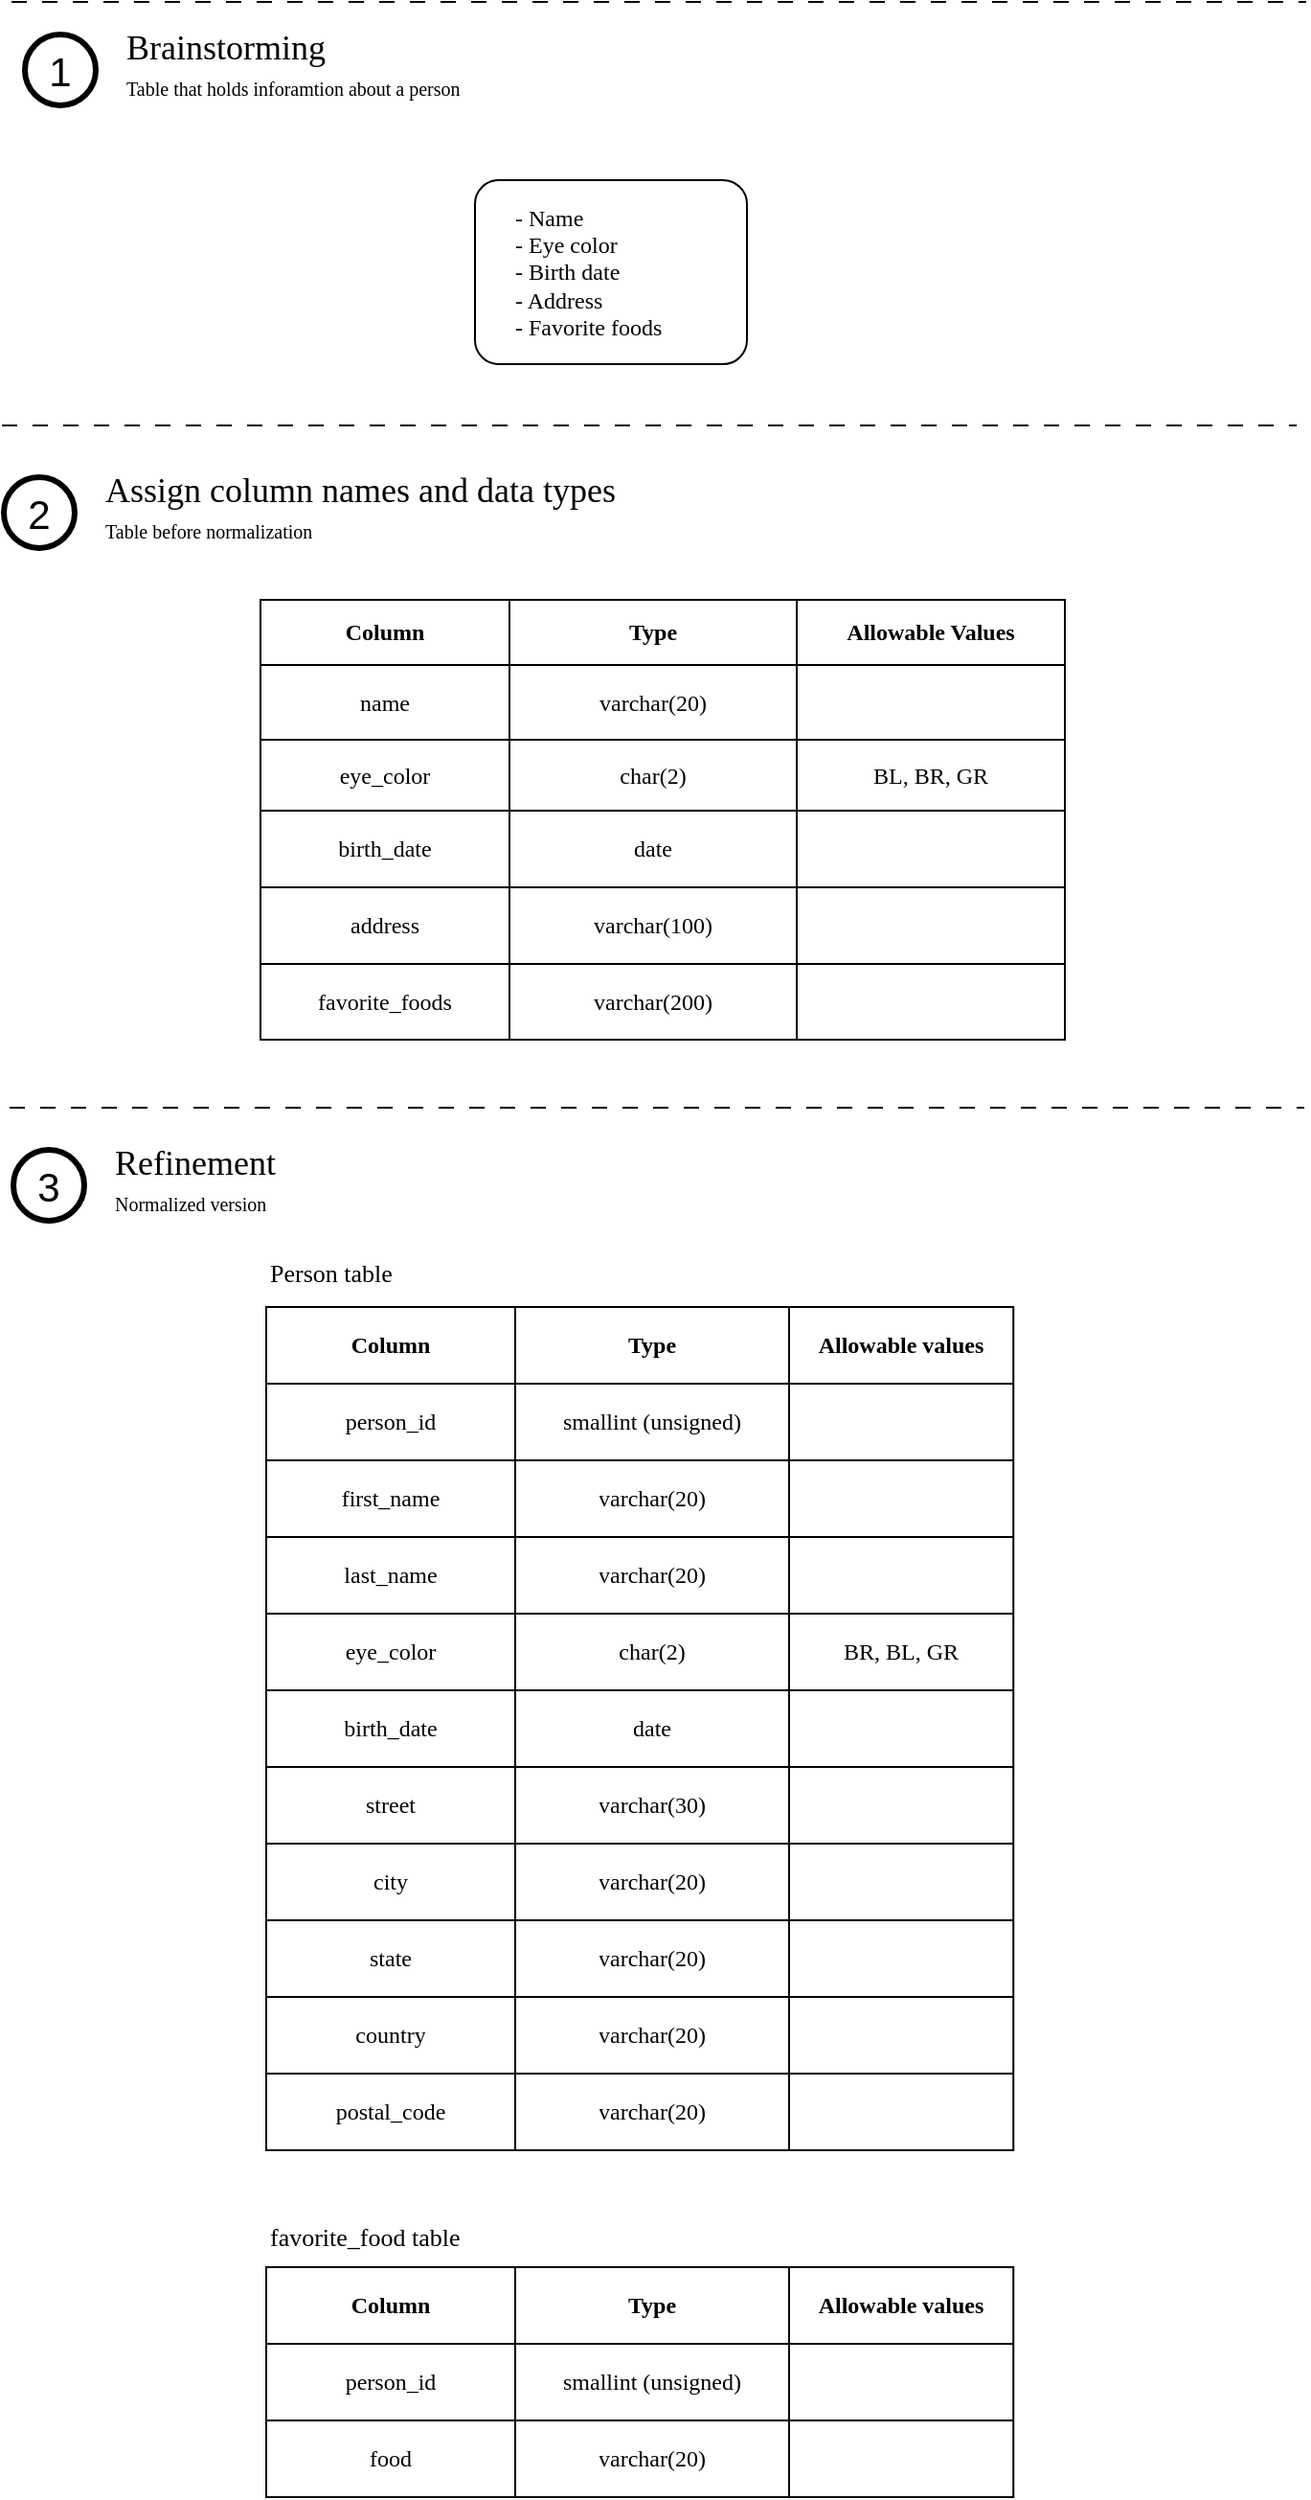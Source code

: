 <mxfile version="26.2.13">
  <diagram name="Page-1" id="FFSRZVjn4DWQheFKeJqQ">
    <mxGraphModel dx="1990" dy="1085" grid="0" gridSize="10" guides="1" tooltips="1" connect="1" arrows="1" fold="1" page="1" pageScale="1" pageWidth="1100" pageHeight="850" math="0" shadow="0">
      <root>
        <mxCell id="0" />
        <mxCell id="1" parent="0" />
        <mxCell id="1xnmZIoXerOQryiqVU7l-14" value="" style="shape=table;startSize=0;container=1;collapsible=0;childLayout=tableLayout;swimlaneLine=1;fontStyle=0" parent="1" vertex="1">
          <mxGeometry x="338" y="355" width="420" height="229.453" as="geometry" />
        </mxCell>
        <mxCell id="1xnmZIoXerOQryiqVU7l-15" value="" style="shape=tableRow;horizontal=0;startSize=0;swimlaneHead=0;swimlaneBody=0;strokeColor=inherit;top=0;left=0;bottom=0;right=0;collapsible=0;dropTarget=0;fillColor=none;points=[[0,0.5],[1,0.5]];portConstraint=eastwest;fontFamily=Shantell Sans;fontSource=https%3A%2F%2Ffonts.googleapis.com%2Fcss%3Ffamily%3DShantell%2BSans;" parent="1xnmZIoXerOQryiqVU7l-14" vertex="1">
          <mxGeometry width="420" height="34" as="geometry" />
        </mxCell>
        <mxCell id="1xnmZIoXerOQryiqVU7l-16" value="Column" style="shape=partialRectangle;html=1;whiteSpace=wrap;connectable=0;strokeColor=inherit;overflow=hidden;fillColor=none;top=0;left=0;bottom=0;right=0;pointerEvents=1;fontFamily=Shantell Sans;fontSource=https%3A%2F%2Ffonts.googleapis.com%2Fcss%3Ffamily%3DShantell%2BSans;fontStyle=1" parent="1xnmZIoXerOQryiqVU7l-15" vertex="1">
          <mxGeometry width="130" height="34" as="geometry">
            <mxRectangle width="130" height="34" as="alternateBounds" />
          </mxGeometry>
        </mxCell>
        <mxCell id="1xnmZIoXerOQryiqVU7l-17" value="Type" style="shape=partialRectangle;html=1;whiteSpace=wrap;connectable=0;strokeColor=inherit;overflow=hidden;fillColor=none;top=0;left=0;bottom=0;right=0;pointerEvents=1;fontFamily=Shantell Sans;fontSource=https%3A%2F%2Ffonts.googleapis.com%2Fcss%3Ffamily%3DShantell%2BSans;fontStyle=1" parent="1xnmZIoXerOQryiqVU7l-15" vertex="1">
          <mxGeometry x="130" width="150" height="34" as="geometry">
            <mxRectangle width="150" height="34" as="alternateBounds" />
          </mxGeometry>
        </mxCell>
        <mxCell id="1xnmZIoXerOQryiqVU7l-18" value="Allowable Values" style="shape=partialRectangle;html=1;whiteSpace=wrap;connectable=0;strokeColor=inherit;overflow=hidden;fillColor=none;top=0;left=0;bottom=0;right=0;pointerEvents=1;fontFamily=Shantell Sans;fontSource=https%3A%2F%2Ffonts.googleapis.com%2Fcss%3Ffamily%3DShantell%2BSans;fontStyle=1" parent="1xnmZIoXerOQryiqVU7l-15" vertex="1">
          <mxGeometry x="280" width="140" height="34" as="geometry">
            <mxRectangle width="140" height="34" as="alternateBounds" />
          </mxGeometry>
        </mxCell>
        <mxCell id="1xnmZIoXerOQryiqVU7l-19" value="" style="shape=tableRow;horizontal=0;startSize=0;swimlaneHead=0;swimlaneBody=0;strokeColor=inherit;top=0;left=0;bottom=0;right=0;collapsible=0;dropTarget=0;fillColor=none;points=[[0,0.5],[1,0.5]];portConstraint=eastwest;fontFamily=Shantell Sans;fontSource=https%3A%2F%2Ffonts.googleapis.com%2Fcss%3Ffamily%3DShantell%2BSans;" parent="1xnmZIoXerOQryiqVU7l-14" vertex="1">
          <mxGeometry y="34" width="420" height="39" as="geometry" />
        </mxCell>
        <mxCell id="1xnmZIoXerOQryiqVU7l-20" value="name" style="shape=partialRectangle;html=1;whiteSpace=wrap;connectable=0;strokeColor=inherit;overflow=hidden;fillColor=none;top=0;left=0;bottom=0;right=0;pointerEvents=1;fontFamily=Shantell Sans;fontSource=https%3A%2F%2Ffonts.googleapis.com%2Fcss%3Ffamily%3DShantell%2BSans;" parent="1xnmZIoXerOQryiqVU7l-19" vertex="1">
          <mxGeometry width="130" height="39" as="geometry">
            <mxRectangle width="130" height="39" as="alternateBounds" />
          </mxGeometry>
        </mxCell>
        <mxCell id="1xnmZIoXerOQryiqVU7l-21" value="varchar(20)" style="shape=partialRectangle;html=1;whiteSpace=wrap;connectable=0;strokeColor=inherit;overflow=hidden;fillColor=none;top=0;left=0;bottom=0;right=0;pointerEvents=1;fontFamily=Shantell Sans;fontSource=https%3A%2F%2Ffonts.googleapis.com%2Fcss%3Ffamily%3DShantell%2BSans;" parent="1xnmZIoXerOQryiqVU7l-19" vertex="1">
          <mxGeometry x="130" width="150" height="39" as="geometry">
            <mxRectangle width="150" height="39" as="alternateBounds" />
          </mxGeometry>
        </mxCell>
        <mxCell id="1xnmZIoXerOQryiqVU7l-22" value="" style="shape=partialRectangle;html=1;whiteSpace=wrap;connectable=0;strokeColor=inherit;overflow=hidden;fillColor=none;top=0;left=0;bottom=0;right=0;pointerEvents=1;fontFamily=Shantell Sans;fontSource=https%3A%2F%2Ffonts.googleapis.com%2Fcss%3Ffamily%3DShantell%2BSans;" parent="1xnmZIoXerOQryiqVU7l-19" vertex="1">
          <mxGeometry x="280" width="140" height="39" as="geometry">
            <mxRectangle width="140" height="39" as="alternateBounds" />
          </mxGeometry>
        </mxCell>
        <mxCell id="1xnmZIoXerOQryiqVU7l-23" value="" style="shape=tableRow;horizontal=0;startSize=0;swimlaneHead=0;swimlaneBody=0;strokeColor=inherit;top=0;left=0;bottom=0;right=0;collapsible=0;dropTarget=0;fillColor=none;points=[[0,0.5],[1,0.5]];portConstraint=eastwest;fontFamily=Shantell Sans;fontSource=https%3A%2F%2Ffonts.googleapis.com%2Fcss%3Ffamily%3DShantell%2BSans;" parent="1xnmZIoXerOQryiqVU7l-14" vertex="1">
          <mxGeometry y="73" width="420" height="37" as="geometry" />
        </mxCell>
        <mxCell id="1xnmZIoXerOQryiqVU7l-24" value="eye_color" style="shape=partialRectangle;html=1;whiteSpace=wrap;connectable=0;strokeColor=inherit;overflow=hidden;fillColor=none;top=0;left=0;bottom=0;right=0;pointerEvents=1;fontFamily=Shantell Sans;fontSource=https%3A%2F%2Ffonts.googleapis.com%2Fcss%3Ffamily%3DShantell%2BSans;" parent="1xnmZIoXerOQryiqVU7l-23" vertex="1">
          <mxGeometry width="130" height="37" as="geometry">
            <mxRectangle width="130" height="37" as="alternateBounds" />
          </mxGeometry>
        </mxCell>
        <mxCell id="1xnmZIoXerOQryiqVU7l-25" value="char(2)" style="shape=partialRectangle;html=1;whiteSpace=wrap;connectable=0;strokeColor=inherit;overflow=hidden;fillColor=none;top=0;left=0;bottom=0;right=0;pointerEvents=1;fontFamily=Shantell Sans;fontSource=https%3A%2F%2Ffonts.googleapis.com%2Fcss%3Ffamily%3DShantell%2BSans;" parent="1xnmZIoXerOQryiqVU7l-23" vertex="1">
          <mxGeometry x="130" width="150" height="37" as="geometry">
            <mxRectangle width="150" height="37" as="alternateBounds" />
          </mxGeometry>
        </mxCell>
        <mxCell id="1xnmZIoXerOQryiqVU7l-26" value="BL, BR, GR" style="shape=partialRectangle;html=1;whiteSpace=wrap;connectable=0;strokeColor=inherit;overflow=hidden;fillColor=none;top=0;left=0;bottom=0;right=0;pointerEvents=1;fontFamily=Shantell Sans;fontSource=https%3A%2F%2Ffonts.googleapis.com%2Fcss%3Ffamily%3DShantell%2BSans;" parent="1xnmZIoXerOQryiqVU7l-23" vertex="1">
          <mxGeometry x="280" width="140" height="37" as="geometry">
            <mxRectangle width="140" height="37" as="alternateBounds" />
          </mxGeometry>
        </mxCell>
        <mxCell id="1xnmZIoXerOQryiqVU7l-27" value="" style="shape=tableRow;horizontal=0;startSize=0;swimlaneHead=0;swimlaneBody=0;strokeColor=inherit;top=0;left=0;bottom=0;right=0;collapsible=0;dropTarget=0;fillColor=none;points=[[0,0.5],[1,0.5]];portConstraint=eastwest;fontFamily=Shantell Sans;fontSource=https%3A%2F%2Ffonts.googleapis.com%2Fcss%3Ffamily%3DShantell%2BSans;" parent="1xnmZIoXerOQryiqVU7l-14" vertex="1">
          <mxGeometry y="110" width="420" height="40" as="geometry" />
        </mxCell>
        <mxCell id="1xnmZIoXerOQryiqVU7l-28" value="birth_date" style="shape=partialRectangle;html=1;whiteSpace=wrap;connectable=0;strokeColor=inherit;overflow=hidden;fillColor=none;top=0;left=0;bottom=0;right=0;pointerEvents=1;fontFamily=Shantell Sans;fontSource=https%3A%2F%2Ffonts.googleapis.com%2Fcss%3Ffamily%3DShantell%2BSans;" parent="1xnmZIoXerOQryiqVU7l-27" vertex="1">
          <mxGeometry width="130" height="40" as="geometry">
            <mxRectangle width="130" height="40" as="alternateBounds" />
          </mxGeometry>
        </mxCell>
        <mxCell id="1xnmZIoXerOQryiqVU7l-29" value="date" style="shape=partialRectangle;html=1;whiteSpace=wrap;connectable=0;strokeColor=inherit;overflow=hidden;fillColor=none;top=0;left=0;bottom=0;right=0;pointerEvents=1;fontFamily=Shantell Sans;fontSource=https%3A%2F%2Ffonts.googleapis.com%2Fcss%3Ffamily%3DShantell%2BSans;shadow=0;" parent="1xnmZIoXerOQryiqVU7l-27" vertex="1">
          <mxGeometry x="130" width="150" height="40" as="geometry">
            <mxRectangle width="150" height="40" as="alternateBounds" />
          </mxGeometry>
        </mxCell>
        <mxCell id="1xnmZIoXerOQryiqVU7l-30" value="" style="shape=partialRectangle;html=1;whiteSpace=wrap;connectable=0;strokeColor=inherit;overflow=hidden;fillColor=none;top=0;left=0;bottom=0;right=0;pointerEvents=1;fontFamily=Shantell Sans;fontSource=https%3A%2F%2Ffonts.googleapis.com%2Fcss%3Ffamily%3DShantell%2BSans;" parent="1xnmZIoXerOQryiqVU7l-27" vertex="1">
          <mxGeometry x="280" width="140" height="40" as="geometry">
            <mxRectangle width="140" height="40" as="alternateBounds" />
          </mxGeometry>
        </mxCell>
        <mxCell id="1xnmZIoXerOQryiqVU7l-31" value="" style="shape=tableRow;horizontal=0;startSize=0;swimlaneHead=0;swimlaneBody=0;strokeColor=inherit;top=0;left=0;bottom=0;right=0;collapsible=0;dropTarget=0;fillColor=none;points=[[0,0.5],[1,0.5]];portConstraint=eastwest;fontFamily=Shantell Sans;fontSource=https%3A%2F%2Ffonts.googleapis.com%2Fcss%3Ffamily%3DShantell%2BSans;" parent="1xnmZIoXerOQryiqVU7l-14" vertex="1">
          <mxGeometry y="150" width="420" height="40" as="geometry" />
        </mxCell>
        <mxCell id="1xnmZIoXerOQryiqVU7l-32" value="address" style="shape=partialRectangle;html=1;whiteSpace=wrap;connectable=0;strokeColor=inherit;overflow=hidden;fillColor=none;top=0;left=0;bottom=0;right=0;pointerEvents=1;fontFamily=Shantell Sans;fontSource=https%3A%2F%2Ffonts.googleapis.com%2Fcss%3Ffamily%3DShantell%2BSans;" parent="1xnmZIoXerOQryiqVU7l-31" vertex="1">
          <mxGeometry width="130" height="40" as="geometry">
            <mxRectangle width="130" height="40" as="alternateBounds" />
          </mxGeometry>
        </mxCell>
        <mxCell id="1xnmZIoXerOQryiqVU7l-33" value="varchar(100)" style="shape=partialRectangle;html=1;whiteSpace=wrap;connectable=0;strokeColor=inherit;overflow=hidden;fillColor=none;top=0;left=0;bottom=0;right=0;pointerEvents=1;fontFamily=Shantell Sans;fontSource=https%3A%2F%2Ffonts.googleapis.com%2Fcss%3Ffamily%3DShantell%2BSans;" parent="1xnmZIoXerOQryiqVU7l-31" vertex="1">
          <mxGeometry x="130" width="150" height="40" as="geometry">
            <mxRectangle width="150" height="40" as="alternateBounds" />
          </mxGeometry>
        </mxCell>
        <mxCell id="1xnmZIoXerOQryiqVU7l-34" value="" style="shape=partialRectangle;html=1;whiteSpace=wrap;connectable=0;strokeColor=inherit;overflow=hidden;fillColor=none;top=0;left=0;bottom=0;right=0;pointerEvents=1;fontFamily=Shantell Sans;fontSource=https%3A%2F%2Ffonts.googleapis.com%2Fcss%3Ffamily%3DShantell%2BSans;" parent="1xnmZIoXerOQryiqVU7l-31" vertex="1">
          <mxGeometry x="280" width="140" height="40" as="geometry">
            <mxRectangle width="140" height="40" as="alternateBounds" />
          </mxGeometry>
        </mxCell>
        <mxCell id="1xnmZIoXerOQryiqVU7l-35" value="" style="shape=tableRow;horizontal=0;startSize=0;swimlaneHead=0;swimlaneBody=0;strokeColor=inherit;top=0;left=0;bottom=0;right=0;collapsible=0;dropTarget=0;fillColor=none;points=[[0,0.5],[1,0.5]];portConstraint=eastwest;fontFamily=Shantell Sans;fontSource=https%3A%2F%2Ffonts.googleapis.com%2Fcss%3Ffamily%3DShantell%2BSans;" parent="1xnmZIoXerOQryiqVU7l-14" vertex="1">
          <mxGeometry y="190" width="420" height="39" as="geometry" />
        </mxCell>
        <mxCell id="1xnmZIoXerOQryiqVU7l-36" value="favorite_foods" style="shape=partialRectangle;html=1;whiteSpace=wrap;connectable=0;strokeColor=inherit;overflow=hidden;fillColor=none;top=0;left=0;bottom=0;right=0;pointerEvents=1;fontFamily=Shantell Sans;fontSource=https%3A%2F%2Ffonts.googleapis.com%2Fcss%3Ffamily%3DShantell%2BSans;" parent="1xnmZIoXerOQryiqVU7l-35" vertex="1">
          <mxGeometry width="130" height="39" as="geometry">
            <mxRectangle width="130" height="39" as="alternateBounds" />
          </mxGeometry>
        </mxCell>
        <mxCell id="1xnmZIoXerOQryiqVU7l-37" value="varchar(200)" style="shape=partialRectangle;html=1;whiteSpace=wrap;connectable=0;strokeColor=inherit;overflow=hidden;fillColor=none;top=0;left=0;bottom=0;right=0;pointerEvents=1;fontFamily=Shantell Sans;fontSource=https%3A%2F%2Ffonts.googleapis.com%2Fcss%3Ffamily%3DShantell%2BSans;" parent="1xnmZIoXerOQryiqVU7l-35" vertex="1">
          <mxGeometry x="130" width="150" height="39" as="geometry">
            <mxRectangle width="150" height="39" as="alternateBounds" />
          </mxGeometry>
        </mxCell>
        <mxCell id="1xnmZIoXerOQryiqVU7l-38" value="" style="shape=partialRectangle;html=1;whiteSpace=wrap;connectable=0;strokeColor=inherit;overflow=hidden;fillColor=none;top=0;left=0;bottom=0;right=0;pointerEvents=1;fontFamily=Shantell Sans;fontSource=https%3A%2F%2Ffonts.googleapis.com%2Fcss%3Ffamily%3DShantell%2BSans;" parent="1xnmZIoXerOQryiqVU7l-35" vertex="1">
          <mxGeometry x="280" width="140" height="39" as="geometry">
            <mxRectangle width="140" height="39" as="alternateBounds" />
          </mxGeometry>
        </mxCell>
        <mxCell id="1xnmZIoXerOQryiqVU7l-82" value="" style="endArrow=none;dashed=1;html=1;rounded=0;dashPattern=8 8;" parent="1" edge="1">
          <mxGeometry width="50" height="50" relative="1" as="geometry">
            <mxPoint x="208" y="43" as="sourcePoint" />
            <mxPoint x="884" y="43" as="targetPoint" />
          </mxGeometry>
        </mxCell>
        <mxCell id="1xnmZIoXerOQryiqVU7l-84" value="&lt;font style=&quot;font-size: 21px;&quot;&gt;1&lt;/font&gt;" style="ellipse;whiteSpace=wrap;html=1;aspect=fixed;strokeWidth=3;" parent="1" vertex="1">
          <mxGeometry x="215" y="60" width="37" height="37" as="geometry" />
        </mxCell>
        <mxCell id="1xnmZIoXerOQryiqVU7l-85" value="Brainstorming" style="text;strokeColor=none;align=left;fillColor=none;html=1;verticalAlign=middle;whiteSpace=wrap;rounded=0;fontFamily=Shantell Sans;fontSource=https%3A%2F%2Ffonts.googleapis.com%2Fcss%3Ffamily%3DShantell%2BSans;fontSize=18;" parent="1" vertex="1">
          <mxGeometry x="266" y="52" width="141" height="29" as="geometry" />
        </mxCell>
        <mxCell id="1xnmZIoXerOQryiqVU7l-86" value="Table that holds inforamtion about a person" style="text;strokeColor=none;align=left;fillColor=none;html=1;verticalAlign=middle;whiteSpace=wrap;rounded=0;fontFamily=Shantell Sans;fontSource=https%3A%2F%2Ffonts.googleapis.com%2Fcss%3Ffamily%3DShantell%2BSans;fontSize=10;fontColor=light-dark(#000000,#C3ABD0);" parent="1" vertex="1">
          <mxGeometry x="266" y="73" width="248" height="29" as="geometry" />
        </mxCell>
        <mxCell id="1xnmZIoXerOQryiqVU7l-89" value="" style="group" parent="1" vertex="1" connectable="0">
          <mxGeometry x="450" y="136" width="142" height="96" as="geometry" />
        </mxCell>
        <mxCell id="1xnmZIoXerOQryiqVU7l-87" value="&lt;div&gt;&lt;br&gt;&lt;/div&gt;" style="rounded=1;whiteSpace=wrap;html=1;align=left;arcSize=13;strokeColor=light-dark(#000000,#66B2FF);" parent="1xnmZIoXerOQryiqVU7l-89" vertex="1">
          <mxGeometry width="142" height="96" as="geometry" />
        </mxCell>
        <mxCell id="1xnmZIoXerOQryiqVU7l-88" value="&lt;font data-font-src=&quot;https://fonts.googleapis.com/css?family=Shantell+Sans&quot; face=&quot;Shantell Sans&quot;&gt;- Name&lt;/font&gt;&lt;div&gt;&lt;font data-font-src=&quot;https://fonts.googleapis.com/css?family=Shantell+Sans&quot; face=&quot;Shantell Sans&quot;&gt;- Eye color&lt;/font&gt;&lt;/div&gt;&lt;div&gt;&lt;font data-font-src=&quot;https://fonts.googleapis.com/css?family=Shantell+Sans&quot; face=&quot;Shantell Sans&quot;&gt;- Birth date&lt;/font&gt;&lt;/div&gt;&lt;div&gt;&lt;font data-font-src=&quot;https://fonts.googleapis.com/css?family=Shantell+Sans&quot; face=&quot;Shantell Sans&quot;&gt;- Address&lt;/font&gt;&lt;/div&gt;&lt;div&gt;&lt;font data-font-src=&quot;https://fonts.googleapis.com/css?family=Shantell+Sans&quot; face=&quot;Shantell Sans&quot;&gt;- Favorite foods&lt;/font&gt;&lt;/div&gt;" style="text;strokeColor=none;align=left;fillColor=none;html=1;verticalAlign=middle;whiteSpace=wrap;rounded=0;fontFamily=Helvetica;fontSize=12;fontColor=default;" parent="1xnmZIoXerOQryiqVU7l-89" vertex="1">
          <mxGeometry x="19" y="33" width="106" height="30.38" as="geometry" />
        </mxCell>
        <mxCell id="1xnmZIoXerOQryiqVU7l-98" value="" style="endArrow=none;dashed=1;html=1;rounded=0;dashPattern=8 8;" parent="1" edge="1">
          <mxGeometry width="50" height="50" relative="1" as="geometry">
            <mxPoint x="203" y="264" as="sourcePoint" />
            <mxPoint x="879" y="264" as="targetPoint" />
          </mxGeometry>
        </mxCell>
        <mxCell id="1xnmZIoXerOQryiqVU7l-99" value="&lt;span style=&quot;font-size: 21px;&quot;&gt;2&lt;/span&gt;" style="ellipse;whiteSpace=wrap;html=1;aspect=fixed;strokeWidth=3;" parent="1" vertex="1">
          <mxGeometry x="204" y="291" width="37" height="37" as="geometry" />
        </mxCell>
        <mxCell id="1xnmZIoXerOQryiqVU7l-100" value="Assign column names and data types" style="text;strokeColor=none;align=left;fillColor=none;html=1;verticalAlign=middle;whiteSpace=wrap;rounded=0;fontFamily=Shantell Sans;fontSource=https%3A%2F%2Ffonts.googleapis.com%2Fcss%3Ffamily%3DShantell%2BSans;fontSize=18;" parent="1" vertex="1">
          <mxGeometry x="255" y="283" width="360" height="29" as="geometry" />
        </mxCell>
        <mxCell id="1xnmZIoXerOQryiqVU7l-101" value="Table before normalization" style="text;strokeColor=none;align=left;fillColor=none;html=1;verticalAlign=middle;whiteSpace=wrap;rounded=0;fontFamily=Shantell Sans;fontSource=https%3A%2F%2Ffonts.googleapis.com%2Fcss%3Ffamily%3DShantell%2BSans;fontSize=10;fontColor=light-dark(#000000,#C3ABD0);" parent="1" vertex="1">
          <mxGeometry x="255" y="304" width="248" height="29" as="geometry" />
        </mxCell>
        <mxCell id="1xnmZIoXerOQryiqVU7l-102" value="" style="endArrow=none;dashed=1;html=1;rounded=0;dashPattern=8 8;" parent="1" edge="1">
          <mxGeometry width="50" height="50" relative="1" as="geometry">
            <mxPoint x="207" y="620" as="sourcePoint" />
            <mxPoint x="883" y="620" as="targetPoint" />
          </mxGeometry>
        </mxCell>
        <mxCell id="1xnmZIoXerOQryiqVU7l-103" value="&lt;span style=&quot;font-size: 21px;&quot;&gt;3&lt;/span&gt;" style="ellipse;whiteSpace=wrap;html=1;aspect=fixed;strokeWidth=3;" parent="1" vertex="1">
          <mxGeometry x="209" y="642" width="37" height="37" as="geometry" />
        </mxCell>
        <mxCell id="1xnmZIoXerOQryiqVU7l-104" value="Refinement" style="text;strokeColor=none;align=left;fillColor=none;html=1;verticalAlign=middle;whiteSpace=wrap;rounded=0;fontFamily=Shantell Sans;fontSource=https%3A%2F%2Ffonts.googleapis.com%2Fcss%3Ffamily%3DShantell%2BSans;fontSize=18;" parent="1" vertex="1">
          <mxGeometry x="260" y="634" width="360" height="29" as="geometry" />
        </mxCell>
        <mxCell id="1xnmZIoXerOQryiqVU7l-105" value="Normalized version" style="text;strokeColor=none;align=left;fillColor=none;html=1;verticalAlign=middle;whiteSpace=wrap;rounded=0;fontFamily=Shantell Sans;fontSource=https%3A%2F%2Ffonts.googleapis.com%2Fcss%3Ffamily%3DShantell%2BSans;fontSize=10;fontColor=light-dark(#000000,#C3ABD0);" parent="1" vertex="1">
          <mxGeometry x="260" y="655" width="248" height="29" as="geometry" />
        </mxCell>
        <mxCell id="oe6jlG71WMvEz1xaapmA-1" value="" style="shape=table;startSize=0;container=1;collapsible=0;childLayout=tableLayout;strokeColor=default;align=center;verticalAlign=middle;fontFamily=Shantell Sans;fontSize=12;fontColor=default;fillColor=default;fontSource=https%3A%2F%2Ffonts.googleapis.com%2Fcss%3Ffamily%3DShantell%2BSans;fontStyle=0" vertex="1" parent="1">
          <mxGeometry x="341" y="724" width="390.117" height="440" as="geometry" />
        </mxCell>
        <mxCell id="oe6jlG71WMvEz1xaapmA-2" value="" style="shape=tableRow;horizontal=0;startSize=0;swimlaneHead=0;swimlaneBody=0;strokeColor=inherit;top=0;left=0;bottom=0;right=0;collapsible=0;dropTarget=0;fillColor=none;points=[[0,0.5],[1,0.5]];portConstraint=eastwest;align=center;verticalAlign=middle;fontFamily=Shantell Sans;fontSize=12;fontColor=default;fontSource=https%3A%2F%2Ffonts.googleapis.com%2Fcss%3Ffamily%3DShantell%2BSans;fontStyle=0" vertex="1" parent="oe6jlG71WMvEz1xaapmA-1">
          <mxGeometry width="390.117" height="40" as="geometry" />
        </mxCell>
        <mxCell id="oe6jlG71WMvEz1xaapmA-3" value="Column" style="shape=partialRectangle;html=1;whiteSpace=wrap;connectable=0;strokeColor=inherit;overflow=hidden;fillColor=none;top=0;left=0;bottom=0;right=0;pointerEvents=1;align=center;verticalAlign=middle;fontFamily=Shantell Sans;fontSize=12;fontColor=default;fontSource=https%3A%2F%2Ffonts.googleapis.com%2Fcss%3Ffamily%3DShantell%2BSans;fontStyle=1" vertex="1" parent="oe6jlG71WMvEz1xaapmA-2">
          <mxGeometry width="130" height="40" as="geometry">
            <mxRectangle width="130" height="40" as="alternateBounds" />
          </mxGeometry>
        </mxCell>
        <mxCell id="oe6jlG71WMvEz1xaapmA-4" value="Type" style="shape=partialRectangle;html=1;whiteSpace=wrap;connectable=0;strokeColor=inherit;overflow=hidden;fillColor=none;top=0;left=0;bottom=0;right=0;pointerEvents=1;align=center;verticalAlign=middle;fontFamily=Shantell Sans;fontSize=12;fontColor=default;fontSource=https%3A%2F%2Ffonts.googleapis.com%2Fcss%3Ffamily%3DShantell%2BSans;fontStyle=1" vertex="1" parent="oe6jlG71WMvEz1xaapmA-2">
          <mxGeometry x="130" width="143" height="40" as="geometry">
            <mxRectangle width="143" height="40" as="alternateBounds" />
          </mxGeometry>
        </mxCell>
        <mxCell id="oe6jlG71WMvEz1xaapmA-5" value="Allowable values" style="shape=partialRectangle;html=1;whiteSpace=wrap;connectable=0;strokeColor=inherit;overflow=hidden;fillColor=none;top=0;left=0;bottom=0;right=0;pointerEvents=1;align=center;verticalAlign=middle;fontFamily=Shantell Sans;fontSize=12;fontColor=default;fontSource=https%3A%2F%2Ffonts.googleapis.com%2Fcss%3Ffamily%3DShantell%2BSans;fontStyle=1" vertex="1" parent="oe6jlG71WMvEz1xaapmA-2">
          <mxGeometry x="273" width="117" height="40" as="geometry">
            <mxRectangle width="117" height="40" as="alternateBounds" />
          </mxGeometry>
        </mxCell>
        <mxCell id="oe6jlG71WMvEz1xaapmA-6" value="" style="shape=tableRow;horizontal=0;startSize=0;swimlaneHead=0;swimlaneBody=0;strokeColor=inherit;top=0;left=0;bottom=0;right=0;collapsible=0;dropTarget=0;fillColor=none;points=[[0,0.5],[1,0.5]];portConstraint=eastwest;align=center;verticalAlign=middle;fontFamily=Shantell Sans;fontSize=12;fontColor=default;fontSource=https%3A%2F%2Ffonts.googleapis.com%2Fcss%3Ffamily%3DShantell%2BSans;" vertex="1" parent="oe6jlG71WMvEz1xaapmA-1">
          <mxGeometry y="40" width="390.117" height="40" as="geometry" />
        </mxCell>
        <mxCell id="oe6jlG71WMvEz1xaapmA-7" value="person_id" style="shape=partialRectangle;html=1;whiteSpace=wrap;connectable=0;strokeColor=inherit;overflow=hidden;fillColor=none;top=0;left=0;bottom=0;right=0;pointerEvents=1;align=center;verticalAlign=middle;fontFamily=Shantell Sans;fontSize=12;fontColor=default;fontSource=https%3A%2F%2Ffonts.googleapis.com%2Fcss%3Ffamily%3DShantell%2BSans;" vertex="1" parent="oe6jlG71WMvEz1xaapmA-6">
          <mxGeometry width="130" height="40" as="geometry">
            <mxRectangle width="130" height="40" as="alternateBounds" />
          </mxGeometry>
        </mxCell>
        <mxCell id="oe6jlG71WMvEz1xaapmA-8" value="smallint (unsigned)" style="shape=partialRectangle;html=1;whiteSpace=wrap;connectable=0;strokeColor=inherit;overflow=hidden;fillColor=none;top=0;left=0;bottom=0;right=0;pointerEvents=1;align=center;verticalAlign=middle;fontFamily=Shantell Sans;fontSize=12;fontColor=default;fontSource=https%3A%2F%2Ffonts.googleapis.com%2Fcss%3Ffamily%3DShantell%2BSans;" vertex="1" parent="oe6jlG71WMvEz1xaapmA-6">
          <mxGeometry x="130" width="143" height="40" as="geometry">
            <mxRectangle width="143" height="40" as="alternateBounds" />
          </mxGeometry>
        </mxCell>
        <mxCell id="oe6jlG71WMvEz1xaapmA-9" value="" style="shape=partialRectangle;html=1;whiteSpace=wrap;connectable=0;strokeColor=inherit;overflow=hidden;fillColor=none;top=0;left=0;bottom=0;right=0;pointerEvents=1;align=center;verticalAlign=middle;fontFamily=Shantell Sans;fontSize=12;fontColor=default;fontSource=https%3A%2F%2Ffonts.googleapis.com%2Fcss%3Ffamily%3DShantell%2BSans;" vertex="1" parent="oe6jlG71WMvEz1xaapmA-6">
          <mxGeometry x="273" width="117" height="40" as="geometry">
            <mxRectangle width="117" height="40" as="alternateBounds" />
          </mxGeometry>
        </mxCell>
        <mxCell id="oe6jlG71WMvEz1xaapmA-10" value="" style="shape=tableRow;horizontal=0;startSize=0;swimlaneHead=0;swimlaneBody=0;strokeColor=inherit;top=0;left=0;bottom=0;right=0;collapsible=0;dropTarget=0;fillColor=none;points=[[0,0.5],[1,0.5]];portConstraint=eastwest;align=center;verticalAlign=middle;fontFamily=Shantell Sans;fontSize=12;fontColor=default;fontSource=https%3A%2F%2Ffonts.googleapis.com%2Fcss%3Ffamily%3DShantell%2BSans;" vertex="1" parent="oe6jlG71WMvEz1xaapmA-1">
          <mxGeometry y="80" width="390.117" height="40" as="geometry" />
        </mxCell>
        <mxCell id="oe6jlG71WMvEz1xaapmA-11" value="first_name" style="shape=partialRectangle;html=1;whiteSpace=wrap;connectable=0;strokeColor=inherit;overflow=hidden;fillColor=none;top=0;left=0;bottom=0;right=0;pointerEvents=1;align=center;verticalAlign=middle;fontFamily=Shantell Sans;fontSize=12;fontColor=default;fontSource=https%3A%2F%2Ffonts.googleapis.com%2Fcss%3Ffamily%3DShantell%2BSans;" vertex="1" parent="oe6jlG71WMvEz1xaapmA-10">
          <mxGeometry width="130" height="40" as="geometry">
            <mxRectangle width="130" height="40" as="alternateBounds" />
          </mxGeometry>
        </mxCell>
        <mxCell id="oe6jlG71WMvEz1xaapmA-12" value="varchar(20)" style="shape=partialRectangle;html=1;whiteSpace=wrap;connectable=0;strokeColor=inherit;overflow=hidden;fillColor=none;top=0;left=0;bottom=0;right=0;pointerEvents=1;align=center;verticalAlign=middle;fontFamily=Shantell Sans;fontSize=12;fontColor=default;fontSource=https%3A%2F%2Ffonts.googleapis.com%2Fcss%3Ffamily%3DShantell%2BSans;" vertex="1" parent="oe6jlG71WMvEz1xaapmA-10">
          <mxGeometry x="130" width="143" height="40" as="geometry">
            <mxRectangle width="143" height="40" as="alternateBounds" />
          </mxGeometry>
        </mxCell>
        <mxCell id="oe6jlG71WMvEz1xaapmA-13" value="" style="shape=partialRectangle;html=1;whiteSpace=wrap;connectable=0;strokeColor=inherit;overflow=hidden;fillColor=none;top=0;left=0;bottom=0;right=0;pointerEvents=1;align=center;verticalAlign=middle;fontFamily=Shantell Sans;fontSize=12;fontColor=default;fontSource=https%3A%2F%2Ffonts.googleapis.com%2Fcss%3Ffamily%3DShantell%2BSans;" vertex="1" parent="oe6jlG71WMvEz1xaapmA-10">
          <mxGeometry x="273" width="117" height="40" as="geometry">
            <mxRectangle width="117" height="40" as="alternateBounds" />
          </mxGeometry>
        </mxCell>
        <mxCell id="oe6jlG71WMvEz1xaapmA-14" style="shape=tableRow;horizontal=0;startSize=0;swimlaneHead=0;swimlaneBody=0;strokeColor=inherit;top=0;left=0;bottom=0;right=0;collapsible=0;dropTarget=0;fillColor=none;points=[[0,0.5],[1,0.5]];portConstraint=eastwest;align=center;verticalAlign=middle;fontFamily=Shantell Sans;fontSize=12;fontColor=default;fontSource=https%3A%2F%2Ffonts.googleapis.com%2Fcss%3Ffamily%3DShantell%2BSans;" vertex="1" parent="oe6jlG71WMvEz1xaapmA-1">
          <mxGeometry y="120" width="390.117" height="40" as="geometry" />
        </mxCell>
        <mxCell id="oe6jlG71WMvEz1xaapmA-15" value="last_name" style="shape=partialRectangle;html=1;whiteSpace=wrap;connectable=0;strokeColor=inherit;overflow=hidden;fillColor=none;top=0;left=0;bottom=0;right=0;pointerEvents=1;align=center;verticalAlign=middle;fontFamily=Shantell Sans;fontSize=12;fontColor=default;fontSource=https%3A%2F%2Ffonts.googleapis.com%2Fcss%3Ffamily%3DShantell%2BSans;" vertex="1" parent="oe6jlG71WMvEz1xaapmA-14">
          <mxGeometry width="130" height="40" as="geometry">
            <mxRectangle width="130" height="40" as="alternateBounds" />
          </mxGeometry>
        </mxCell>
        <mxCell id="oe6jlG71WMvEz1xaapmA-16" value="varchar(20)" style="shape=partialRectangle;html=1;whiteSpace=wrap;connectable=0;strokeColor=inherit;overflow=hidden;fillColor=none;top=0;left=0;bottom=0;right=0;pointerEvents=1;align=center;verticalAlign=middle;fontFamily=Shantell Sans;fontSize=12;fontColor=default;fontSource=https%3A%2F%2Ffonts.googleapis.com%2Fcss%3Ffamily%3DShantell%2BSans;" vertex="1" parent="oe6jlG71WMvEz1xaapmA-14">
          <mxGeometry x="130" width="143" height="40" as="geometry">
            <mxRectangle width="143" height="40" as="alternateBounds" />
          </mxGeometry>
        </mxCell>
        <mxCell id="oe6jlG71WMvEz1xaapmA-17" style="shape=partialRectangle;html=1;whiteSpace=wrap;connectable=0;strokeColor=inherit;overflow=hidden;fillColor=none;top=0;left=0;bottom=0;right=0;pointerEvents=1;align=center;verticalAlign=middle;fontFamily=Shantell Sans;fontSize=12;fontColor=default;fontSource=https%3A%2F%2Ffonts.googleapis.com%2Fcss%3Ffamily%3DShantell%2BSans;" vertex="1" parent="oe6jlG71WMvEz1xaapmA-14">
          <mxGeometry x="273" width="117" height="40" as="geometry">
            <mxRectangle width="117" height="40" as="alternateBounds" />
          </mxGeometry>
        </mxCell>
        <mxCell id="oe6jlG71WMvEz1xaapmA-18" style="shape=tableRow;horizontal=0;startSize=0;swimlaneHead=0;swimlaneBody=0;strokeColor=inherit;top=0;left=0;bottom=0;right=0;collapsible=0;dropTarget=0;fillColor=none;points=[[0,0.5],[1,0.5]];portConstraint=eastwest;align=center;verticalAlign=middle;fontFamily=Shantell Sans;fontSize=12;fontColor=default;fontSource=https%3A%2F%2Ffonts.googleapis.com%2Fcss%3Ffamily%3DShantell%2BSans;" vertex="1" parent="oe6jlG71WMvEz1xaapmA-1">
          <mxGeometry y="160" width="390.117" height="40" as="geometry" />
        </mxCell>
        <mxCell id="oe6jlG71WMvEz1xaapmA-19" value="eye_color" style="shape=partialRectangle;html=1;whiteSpace=wrap;connectable=0;strokeColor=inherit;overflow=hidden;fillColor=none;top=0;left=0;bottom=0;right=0;pointerEvents=1;align=center;verticalAlign=middle;fontFamily=Shantell Sans;fontSize=12;fontColor=default;fontSource=https%3A%2F%2Ffonts.googleapis.com%2Fcss%3Ffamily%3DShantell%2BSans;" vertex="1" parent="oe6jlG71WMvEz1xaapmA-18">
          <mxGeometry width="130" height="40" as="geometry">
            <mxRectangle width="130" height="40" as="alternateBounds" />
          </mxGeometry>
        </mxCell>
        <mxCell id="oe6jlG71WMvEz1xaapmA-20" value="char(2)" style="shape=partialRectangle;html=1;whiteSpace=wrap;connectable=0;strokeColor=inherit;overflow=hidden;fillColor=none;top=0;left=0;bottom=0;right=0;pointerEvents=1;align=center;verticalAlign=middle;fontFamily=Shantell Sans;fontSize=12;fontColor=default;fontSource=https%3A%2F%2Ffonts.googleapis.com%2Fcss%3Ffamily%3DShantell%2BSans;" vertex="1" parent="oe6jlG71WMvEz1xaapmA-18">
          <mxGeometry x="130" width="143" height="40" as="geometry">
            <mxRectangle width="143" height="40" as="alternateBounds" />
          </mxGeometry>
        </mxCell>
        <mxCell id="oe6jlG71WMvEz1xaapmA-21" value="BR, BL, GR" style="shape=partialRectangle;html=1;whiteSpace=wrap;connectable=0;strokeColor=inherit;overflow=hidden;fillColor=none;top=0;left=0;bottom=0;right=0;pointerEvents=1;align=center;verticalAlign=middle;fontFamily=Shantell Sans;fontSize=12;fontColor=default;fontSource=https%3A%2F%2Ffonts.googleapis.com%2Fcss%3Ffamily%3DShantell%2BSans;" vertex="1" parent="oe6jlG71WMvEz1xaapmA-18">
          <mxGeometry x="273" width="117" height="40" as="geometry">
            <mxRectangle width="117" height="40" as="alternateBounds" />
          </mxGeometry>
        </mxCell>
        <mxCell id="oe6jlG71WMvEz1xaapmA-22" style="shape=tableRow;horizontal=0;startSize=0;swimlaneHead=0;swimlaneBody=0;strokeColor=inherit;top=0;left=0;bottom=0;right=0;collapsible=0;dropTarget=0;fillColor=none;points=[[0,0.5],[1,0.5]];portConstraint=eastwest;align=center;verticalAlign=middle;fontFamily=Shantell Sans;fontSize=12;fontColor=default;fontSource=https%3A%2F%2Ffonts.googleapis.com%2Fcss%3Ffamily%3DShantell%2BSans;" vertex="1" parent="oe6jlG71WMvEz1xaapmA-1">
          <mxGeometry y="200" width="390.117" height="40" as="geometry" />
        </mxCell>
        <mxCell id="oe6jlG71WMvEz1xaapmA-23" value="birth_date" style="shape=partialRectangle;html=1;whiteSpace=wrap;connectable=0;strokeColor=inherit;overflow=hidden;fillColor=none;top=0;left=0;bottom=0;right=0;pointerEvents=1;align=center;verticalAlign=middle;fontFamily=Shantell Sans;fontSize=12;fontColor=default;fontSource=https%3A%2F%2Ffonts.googleapis.com%2Fcss%3Ffamily%3DShantell%2BSans;" vertex="1" parent="oe6jlG71WMvEz1xaapmA-22">
          <mxGeometry width="130" height="40" as="geometry">
            <mxRectangle width="130" height="40" as="alternateBounds" />
          </mxGeometry>
        </mxCell>
        <mxCell id="oe6jlG71WMvEz1xaapmA-24" value="date" style="shape=partialRectangle;html=1;whiteSpace=wrap;connectable=0;strokeColor=inherit;overflow=hidden;fillColor=none;top=0;left=0;bottom=0;right=0;pointerEvents=1;align=center;verticalAlign=middle;fontFamily=Shantell Sans;fontSize=12;fontColor=default;fontSource=https%3A%2F%2Ffonts.googleapis.com%2Fcss%3Ffamily%3DShantell%2BSans;" vertex="1" parent="oe6jlG71WMvEz1xaapmA-22">
          <mxGeometry x="130" width="143" height="40" as="geometry">
            <mxRectangle width="143" height="40" as="alternateBounds" />
          </mxGeometry>
        </mxCell>
        <mxCell id="oe6jlG71WMvEz1xaapmA-25" style="shape=partialRectangle;html=1;whiteSpace=wrap;connectable=0;strokeColor=inherit;overflow=hidden;fillColor=none;top=0;left=0;bottom=0;right=0;pointerEvents=1;align=center;verticalAlign=middle;fontFamily=Shantell Sans;fontSize=12;fontColor=default;fontSource=https%3A%2F%2Ffonts.googleapis.com%2Fcss%3Ffamily%3DShantell%2BSans;" vertex="1" parent="oe6jlG71WMvEz1xaapmA-22">
          <mxGeometry x="273" width="117" height="40" as="geometry">
            <mxRectangle width="117" height="40" as="alternateBounds" />
          </mxGeometry>
        </mxCell>
        <mxCell id="oe6jlG71WMvEz1xaapmA-34" style="shape=tableRow;horizontal=0;startSize=0;swimlaneHead=0;swimlaneBody=0;strokeColor=inherit;top=0;left=0;bottom=0;right=0;collapsible=0;dropTarget=0;fillColor=none;points=[[0,0.5],[1,0.5]];portConstraint=eastwest;align=center;verticalAlign=middle;fontFamily=Shantell Sans;fontSize=12;fontColor=default;fontSource=https%3A%2F%2Ffonts.googleapis.com%2Fcss%3Ffamily%3DShantell%2BSans;" vertex="1" parent="oe6jlG71WMvEz1xaapmA-1">
          <mxGeometry y="240" width="390.117" height="40" as="geometry" />
        </mxCell>
        <mxCell id="oe6jlG71WMvEz1xaapmA-35" value="street" style="shape=partialRectangle;html=1;whiteSpace=wrap;connectable=0;strokeColor=inherit;overflow=hidden;fillColor=none;top=0;left=0;bottom=0;right=0;pointerEvents=1;align=center;verticalAlign=middle;fontFamily=Shantell Sans;fontSize=12;fontColor=default;fontSource=https%3A%2F%2Ffonts.googleapis.com%2Fcss%3Ffamily%3DShantell%2BSans;" vertex="1" parent="oe6jlG71WMvEz1xaapmA-34">
          <mxGeometry width="130" height="40" as="geometry">
            <mxRectangle width="130" height="40" as="alternateBounds" />
          </mxGeometry>
        </mxCell>
        <mxCell id="oe6jlG71WMvEz1xaapmA-36" value="varchar(30)" style="shape=partialRectangle;html=1;whiteSpace=wrap;connectable=0;strokeColor=inherit;overflow=hidden;fillColor=none;top=0;left=0;bottom=0;right=0;pointerEvents=1;align=center;verticalAlign=middle;fontFamily=Shantell Sans;fontSize=12;fontColor=default;fontSource=https%3A%2F%2Ffonts.googleapis.com%2Fcss%3Ffamily%3DShantell%2BSans;" vertex="1" parent="oe6jlG71WMvEz1xaapmA-34">
          <mxGeometry x="130" width="143" height="40" as="geometry">
            <mxRectangle width="143" height="40" as="alternateBounds" />
          </mxGeometry>
        </mxCell>
        <mxCell id="oe6jlG71WMvEz1xaapmA-37" style="shape=partialRectangle;html=1;whiteSpace=wrap;connectable=0;strokeColor=inherit;overflow=hidden;fillColor=none;top=0;left=0;bottom=0;right=0;pointerEvents=1;align=center;verticalAlign=middle;fontFamily=Shantell Sans;fontSize=12;fontColor=default;fontSource=https%3A%2F%2Ffonts.googleapis.com%2Fcss%3Ffamily%3DShantell%2BSans;" vertex="1" parent="oe6jlG71WMvEz1xaapmA-34">
          <mxGeometry x="273" width="117" height="40" as="geometry">
            <mxRectangle width="117" height="40" as="alternateBounds" />
          </mxGeometry>
        </mxCell>
        <mxCell id="oe6jlG71WMvEz1xaapmA-38" style="shape=tableRow;horizontal=0;startSize=0;swimlaneHead=0;swimlaneBody=0;strokeColor=inherit;top=0;left=0;bottom=0;right=0;collapsible=0;dropTarget=0;fillColor=none;points=[[0,0.5],[1,0.5]];portConstraint=eastwest;align=center;verticalAlign=middle;fontFamily=Shantell Sans;fontSize=12;fontColor=default;fontSource=https%3A%2F%2Ffonts.googleapis.com%2Fcss%3Ffamily%3DShantell%2BSans;" vertex="1" parent="oe6jlG71WMvEz1xaapmA-1">
          <mxGeometry y="280" width="390.117" height="40" as="geometry" />
        </mxCell>
        <mxCell id="oe6jlG71WMvEz1xaapmA-39" value="city" style="shape=partialRectangle;html=1;whiteSpace=wrap;connectable=0;strokeColor=inherit;overflow=hidden;fillColor=none;top=0;left=0;bottom=0;right=0;pointerEvents=1;align=center;verticalAlign=middle;fontFamily=Shantell Sans;fontSize=12;fontColor=default;fontSource=https%3A%2F%2Ffonts.googleapis.com%2Fcss%3Ffamily%3DShantell%2BSans;" vertex="1" parent="oe6jlG71WMvEz1xaapmA-38">
          <mxGeometry width="130" height="40" as="geometry">
            <mxRectangle width="130" height="40" as="alternateBounds" />
          </mxGeometry>
        </mxCell>
        <mxCell id="oe6jlG71WMvEz1xaapmA-40" value="varchar(20)" style="shape=partialRectangle;html=1;whiteSpace=wrap;connectable=0;strokeColor=inherit;overflow=hidden;fillColor=none;top=0;left=0;bottom=0;right=0;pointerEvents=1;align=center;verticalAlign=middle;fontFamily=Shantell Sans;fontSize=12;fontColor=default;fontSource=https%3A%2F%2Ffonts.googleapis.com%2Fcss%3Ffamily%3DShantell%2BSans;" vertex="1" parent="oe6jlG71WMvEz1xaapmA-38">
          <mxGeometry x="130" width="143" height="40" as="geometry">
            <mxRectangle width="143" height="40" as="alternateBounds" />
          </mxGeometry>
        </mxCell>
        <mxCell id="oe6jlG71WMvEz1xaapmA-41" style="shape=partialRectangle;html=1;whiteSpace=wrap;connectable=0;strokeColor=inherit;overflow=hidden;fillColor=none;top=0;left=0;bottom=0;right=0;pointerEvents=1;align=center;verticalAlign=middle;fontFamily=Shantell Sans;fontSize=12;fontColor=default;fontSource=https%3A%2F%2Ffonts.googleapis.com%2Fcss%3Ffamily%3DShantell%2BSans;" vertex="1" parent="oe6jlG71WMvEz1xaapmA-38">
          <mxGeometry x="273" width="117" height="40" as="geometry">
            <mxRectangle width="117" height="40" as="alternateBounds" />
          </mxGeometry>
        </mxCell>
        <mxCell id="oe6jlG71WMvEz1xaapmA-42" style="shape=tableRow;horizontal=0;startSize=0;swimlaneHead=0;swimlaneBody=0;strokeColor=inherit;top=0;left=0;bottom=0;right=0;collapsible=0;dropTarget=0;fillColor=none;points=[[0,0.5],[1,0.5]];portConstraint=eastwest;align=center;verticalAlign=middle;fontFamily=Shantell Sans;fontSize=12;fontColor=default;fontSource=https%3A%2F%2Ffonts.googleapis.com%2Fcss%3Ffamily%3DShantell%2BSans;" vertex="1" parent="oe6jlG71WMvEz1xaapmA-1">
          <mxGeometry y="320" width="390.117" height="40" as="geometry" />
        </mxCell>
        <mxCell id="oe6jlG71WMvEz1xaapmA-43" value="state" style="shape=partialRectangle;html=1;whiteSpace=wrap;connectable=0;strokeColor=inherit;overflow=hidden;fillColor=none;top=0;left=0;bottom=0;right=0;pointerEvents=1;align=center;verticalAlign=middle;fontFamily=Shantell Sans;fontSize=12;fontColor=default;fontSource=https%3A%2F%2Ffonts.googleapis.com%2Fcss%3Ffamily%3DShantell%2BSans;" vertex="1" parent="oe6jlG71WMvEz1xaapmA-42">
          <mxGeometry width="130" height="40" as="geometry">
            <mxRectangle width="130" height="40" as="alternateBounds" />
          </mxGeometry>
        </mxCell>
        <mxCell id="oe6jlG71WMvEz1xaapmA-44" value="varchar(20)" style="shape=partialRectangle;html=1;whiteSpace=wrap;connectable=0;strokeColor=inherit;overflow=hidden;fillColor=none;top=0;left=0;bottom=0;right=0;pointerEvents=1;align=center;verticalAlign=middle;fontFamily=Shantell Sans;fontSize=12;fontColor=default;fontSource=https%3A%2F%2Ffonts.googleapis.com%2Fcss%3Ffamily%3DShantell%2BSans;" vertex="1" parent="oe6jlG71WMvEz1xaapmA-42">
          <mxGeometry x="130" width="143" height="40" as="geometry">
            <mxRectangle width="143" height="40" as="alternateBounds" />
          </mxGeometry>
        </mxCell>
        <mxCell id="oe6jlG71WMvEz1xaapmA-45" style="shape=partialRectangle;html=1;whiteSpace=wrap;connectable=0;strokeColor=inherit;overflow=hidden;fillColor=none;top=0;left=0;bottom=0;right=0;pointerEvents=1;align=center;verticalAlign=middle;fontFamily=Shantell Sans;fontSize=12;fontColor=default;fontSource=https%3A%2F%2Ffonts.googleapis.com%2Fcss%3Ffamily%3DShantell%2BSans;" vertex="1" parent="oe6jlG71WMvEz1xaapmA-42">
          <mxGeometry x="273" width="117" height="40" as="geometry">
            <mxRectangle width="117" height="40" as="alternateBounds" />
          </mxGeometry>
        </mxCell>
        <mxCell id="oe6jlG71WMvEz1xaapmA-46" style="shape=tableRow;horizontal=0;startSize=0;swimlaneHead=0;swimlaneBody=0;strokeColor=inherit;top=0;left=0;bottom=0;right=0;collapsible=0;dropTarget=0;fillColor=none;points=[[0,0.5],[1,0.5]];portConstraint=eastwest;align=center;verticalAlign=middle;fontFamily=Shantell Sans;fontSize=12;fontColor=default;fontSource=https%3A%2F%2Ffonts.googleapis.com%2Fcss%3Ffamily%3DShantell%2BSans;" vertex="1" parent="oe6jlG71WMvEz1xaapmA-1">
          <mxGeometry y="360" width="390.117" height="40" as="geometry" />
        </mxCell>
        <mxCell id="oe6jlG71WMvEz1xaapmA-47" value="country" style="shape=partialRectangle;html=1;whiteSpace=wrap;connectable=0;strokeColor=inherit;overflow=hidden;fillColor=none;top=0;left=0;bottom=0;right=0;pointerEvents=1;align=center;verticalAlign=middle;fontFamily=Shantell Sans;fontSize=12;fontColor=default;fontSource=https%3A%2F%2Ffonts.googleapis.com%2Fcss%3Ffamily%3DShantell%2BSans;" vertex="1" parent="oe6jlG71WMvEz1xaapmA-46">
          <mxGeometry width="130" height="40" as="geometry">
            <mxRectangle width="130" height="40" as="alternateBounds" />
          </mxGeometry>
        </mxCell>
        <mxCell id="oe6jlG71WMvEz1xaapmA-48" value="varchar(20)" style="shape=partialRectangle;html=1;whiteSpace=wrap;connectable=0;strokeColor=inherit;overflow=hidden;fillColor=none;top=0;left=0;bottom=0;right=0;pointerEvents=1;align=center;verticalAlign=middle;fontFamily=Shantell Sans;fontSize=12;fontColor=default;fontSource=https%3A%2F%2Ffonts.googleapis.com%2Fcss%3Ffamily%3DShantell%2BSans;" vertex="1" parent="oe6jlG71WMvEz1xaapmA-46">
          <mxGeometry x="130" width="143" height="40" as="geometry">
            <mxRectangle width="143" height="40" as="alternateBounds" />
          </mxGeometry>
        </mxCell>
        <mxCell id="oe6jlG71WMvEz1xaapmA-49" style="shape=partialRectangle;html=1;whiteSpace=wrap;connectable=0;strokeColor=inherit;overflow=hidden;fillColor=none;top=0;left=0;bottom=0;right=0;pointerEvents=1;align=center;verticalAlign=middle;fontFamily=Shantell Sans;fontSize=12;fontColor=default;fontSource=https%3A%2F%2Ffonts.googleapis.com%2Fcss%3Ffamily%3DShantell%2BSans;" vertex="1" parent="oe6jlG71WMvEz1xaapmA-46">
          <mxGeometry x="273" width="117" height="40" as="geometry">
            <mxRectangle width="117" height="40" as="alternateBounds" />
          </mxGeometry>
        </mxCell>
        <mxCell id="oe6jlG71WMvEz1xaapmA-92" style="shape=tableRow;horizontal=0;startSize=0;swimlaneHead=0;swimlaneBody=0;strokeColor=inherit;top=0;left=0;bottom=0;right=0;collapsible=0;dropTarget=0;fillColor=none;points=[[0,0.5],[1,0.5]];portConstraint=eastwest;align=center;verticalAlign=middle;fontFamily=Shantell Sans;fontSize=12;fontColor=default;fontSource=https%3A%2F%2Ffonts.googleapis.com%2Fcss%3Ffamily%3DShantell%2BSans;" vertex="1" parent="oe6jlG71WMvEz1xaapmA-1">
          <mxGeometry y="400" width="390.117" height="40" as="geometry" />
        </mxCell>
        <mxCell id="oe6jlG71WMvEz1xaapmA-93" value="postal_code" style="shape=partialRectangle;html=1;whiteSpace=wrap;connectable=0;strokeColor=inherit;overflow=hidden;fillColor=none;top=0;left=0;bottom=0;right=0;pointerEvents=1;align=center;verticalAlign=middle;fontFamily=Shantell Sans;fontSize=12;fontColor=default;fontSource=https%3A%2F%2Ffonts.googleapis.com%2Fcss%3Ffamily%3DShantell%2BSans;" vertex="1" parent="oe6jlG71WMvEz1xaapmA-92">
          <mxGeometry width="130" height="40" as="geometry">
            <mxRectangle width="130" height="40" as="alternateBounds" />
          </mxGeometry>
        </mxCell>
        <mxCell id="oe6jlG71WMvEz1xaapmA-94" value="varchar(20)" style="shape=partialRectangle;html=1;whiteSpace=wrap;connectable=0;strokeColor=inherit;overflow=hidden;fillColor=none;top=0;left=0;bottom=0;right=0;pointerEvents=1;align=center;verticalAlign=middle;fontFamily=Shantell Sans;fontSize=12;fontColor=default;fontSource=https%3A%2F%2Ffonts.googleapis.com%2Fcss%3Ffamily%3DShantell%2BSans;" vertex="1" parent="oe6jlG71WMvEz1xaapmA-92">
          <mxGeometry x="130" width="143" height="40" as="geometry">
            <mxRectangle width="143" height="40" as="alternateBounds" />
          </mxGeometry>
        </mxCell>
        <mxCell id="oe6jlG71WMvEz1xaapmA-95" style="shape=partialRectangle;html=1;whiteSpace=wrap;connectable=0;strokeColor=inherit;overflow=hidden;fillColor=none;top=0;left=0;bottom=0;right=0;pointerEvents=1;align=center;verticalAlign=middle;fontFamily=Shantell Sans;fontSize=12;fontColor=default;fontSource=https%3A%2F%2Ffonts.googleapis.com%2Fcss%3Ffamily%3DShantell%2BSans;" vertex="1" parent="oe6jlG71WMvEz1xaapmA-92">
          <mxGeometry x="273" width="117" height="40" as="geometry">
            <mxRectangle width="117" height="40" as="alternateBounds" />
          </mxGeometry>
        </mxCell>
        <mxCell id="oe6jlG71WMvEz1xaapmA-96" value="&lt;font style=&quot;font-size: 13px;&quot;&gt;Person table&lt;/font&gt;" style="text;strokeColor=none;align=left;fillColor=none;html=1;verticalAlign=middle;whiteSpace=wrap;rounded=0;fontFamily=Shantell Sans;fontSource=https%3A%2F%2Ffonts.googleapis.com%2Fcss%3Ffamily%3DShantell%2BSans;fontSize=18;fontStyle=0" vertex="1" parent="1">
          <mxGeometry x="341" y="690" width="360" height="29" as="geometry" />
        </mxCell>
        <mxCell id="oe6jlG71WMvEz1xaapmA-98" value="&lt;font style=&quot;font-size: 13px;&quot;&gt;favorite_food table&lt;/font&gt;" style="text;strokeColor=none;align=left;fillColor=none;html=1;verticalAlign=middle;whiteSpace=wrap;rounded=0;fontFamily=Shantell Sans;fontSource=https%3A%2F%2Ffonts.googleapis.com%2Fcss%3Ffamily%3DShantell%2BSans;fontSize=18;" vertex="1" parent="1">
          <mxGeometry x="341" y="1193" width="360" height="29" as="geometry" />
        </mxCell>
        <mxCell id="oe6jlG71WMvEz1xaapmA-99" value="" style="shape=table;startSize=0;container=1;collapsible=0;childLayout=tableLayout;strokeColor=default;align=center;verticalAlign=middle;fontFamily=Shantell Sans;fontSize=12;fontColor=default;fillColor=default;fontSource=https%3A%2F%2Ffonts.googleapis.com%2Fcss%3Ffamily%3DShantell%2BSans;" vertex="1" parent="1">
          <mxGeometry x="341" y="1225" width="390.117" height="120" as="geometry" />
        </mxCell>
        <mxCell id="oe6jlG71WMvEz1xaapmA-100" value="" style="shape=tableRow;horizontal=0;startSize=0;swimlaneHead=0;swimlaneBody=0;strokeColor=inherit;top=0;left=0;bottom=0;right=0;collapsible=0;dropTarget=0;fillColor=none;points=[[0,0.5],[1,0.5]];portConstraint=eastwest;align=center;verticalAlign=middle;fontFamily=Shantell Sans;fontSize=12;fontColor=default;fontSource=https%3A%2F%2Ffonts.googleapis.com%2Fcss%3Ffamily%3DShantell%2BSans;" vertex="1" parent="oe6jlG71WMvEz1xaapmA-99">
          <mxGeometry width="390.117" height="40" as="geometry" />
        </mxCell>
        <mxCell id="oe6jlG71WMvEz1xaapmA-101" value="Column" style="shape=partialRectangle;html=1;whiteSpace=wrap;connectable=0;strokeColor=inherit;overflow=hidden;fillColor=none;top=0;left=0;bottom=0;right=0;pointerEvents=1;align=center;verticalAlign=middle;fontFamily=Shantell Sans;fontSize=12;fontColor=default;fontSource=https%3A%2F%2Ffonts.googleapis.com%2Fcss%3Ffamily%3DShantell%2BSans;fontStyle=1" vertex="1" parent="oe6jlG71WMvEz1xaapmA-100">
          <mxGeometry width="130" height="40" as="geometry">
            <mxRectangle width="130" height="40" as="alternateBounds" />
          </mxGeometry>
        </mxCell>
        <mxCell id="oe6jlG71WMvEz1xaapmA-102" value="Type" style="shape=partialRectangle;html=1;whiteSpace=wrap;connectable=0;strokeColor=inherit;overflow=hidden;fillColor=none;top=0;left=0;bottom=0;right=0;pointerEvents=1;align=center;verticalAlign=middle;fontFamily=Shantell Sans;fontSize=12;fontColor=default;fontSource=https%3A%2F%2Ffonts.googleapis.com%2Fcss%3Ffamily%3DShantell%2BSans;fontStyle=1" vertex="1" parent="oe6jlG71WMvEz1xaapmA-100">
          <mxGeometry x="130" width="143" height="40" as="geometry">
            <mxRectangle width="143" height="40" as="alternateBounds" />
          </mxGeometry>
        </mxCell>
        <mxCell id="oe6jlG71WMvEz1xaapmA-103" value="Allowable values" style="shape=partialRectangle;html=1;whiteSpace=wrap;connectable=0;strokeColor=inherit;overflow=hidden;fillColor=none;top=0;left=0;bottom=0;right=0;pointerEvents=1;align=center;verticalAlign=middle;fontFamily=Shantell Sans;fontSize=12;fontColor=default;fontSource=https%3A%2F%2Ffonts.googleapis.com%2Fcss%3Ffamily%3DShantell%2BSans;fontStyle=1" vertex="1" parent="oe6jlG71WMvEz1xaapmA-100">
          <mxGeometry x="273" width="117" height="40" as="geometry">
            <mxRectangle width="117" height="40" as="alternateBounds" />
          </mxGeometry>
        </mxCell>
        <mxCell id="oe6jlG71WMvEz1xaapmA-104" value="" style="shape=tableRow;horizontal=0;startSize=0;swimlaneHead=0;swimlaneBody=0;strokeColor=inherit;top=0;left=0;bottom=0;right=0;collapsible=0;dropTarget=0;fillColor=none;points=[[0,0.5],[1,0.5]];portConstraint=eastwest;align=center;verticalAlign=middle;fontFamily=Shantell Sans;fontSize=12;fontColor=default;fontSource=https%3A%2F%2Ffonts.googleapis.com%2Fcss%3Ffamily%3DShantell%2BSans;" vertex="1" parent="oe6jlG71WMvEz1xaapmA-99">
          <mxGeometry y="40" width="390.117" height="40" as="geometry" />
        </mxCell>
        <mxCell id="oe6jlG71WMvEz1xaapmA-105" value="person_id" style="shape=partialRectangle;html=1;whiteSpace=wrap;connectable=0;strokeColor=inherit;overflow=hidden;fillColor=none;top=0;left=0;bottom=0;right=0;pointerEvents=1;align=center;verticalAlign=middle;fontFamily=Shantell Sans;fontSize=12;fontColor=default;fontSource=https%3A%2F%2Ffonts.googleapis.com%2Fcss%3Ffamily%3DShantell%2BSans;" vertex="1" parent="oe6jlG71WMvEz1xaapmA-104">
          <mxGeometry width="130" height="40" as="geometry">
            <mxRectangle width="130" height="40" as="alternateBounds" />
          </mxGeometry>
        </mxCell>
        <mxCell id="oe6jlG71WMvEz1xaapmA-106" value="smallint (unsigned)" style="shape=partialRectangle;html=1;whiteSpace=wrap;connectable=0;strokeColor=inherit;overflow=hidden;fillColor=none;top=0;left=0;bottom=0;right=0;pointerEvents=1;align=center;verticalAlign=middle;fontFamily=Shantell Sans;fontSize=12;fontColor=default;fontSource=https%3A%2F%2Ffonts.googleapis.com%2Fcss%3Ffamily%3DShantell%2BSans;" vertex="1" parent="oe6jlG71WMvEz1xaapmA-104">
          <mxGeometry x="130" width="143" height="40" as="geometry">
            <mxRectangle width="143" height="40" as="alternateBounds" />
          </mxGeometry>
        </mxCell>
        <mxCell id="oe6jlG71WMvEz1xaapmA-107" value="" style="shape=partialRectangle;html=1;whiteSpace=wrap;connectable=0;strokeColor=inherit;overflow=hidden;fillColor=none;top=0;left=0;bottom=0;right=0;pointerEvents=1;align=center;verticalAlign=middle;fontFamily=Shantell Sans;fontSize=12;fontColor=default;fontSource=https%3A%2F%2Ffonts.googleapis.com%2Fcss%3Ffamily%3DShantell%2BSans;" vertex="1" parent="oe6jlG71WMvEz1xaapmA-104">
          <mxGeometry x="273" width="117" height="40" as="geometry">
            <mxRectangle width="117" height="40" as="alternateBounds" />
          </mxGeometry>
        </mxCell>
        <mxCell id="oe6jlG71WMvEz1xaapmA-108" value="" style="shape=tableRow;horizontal=0;startSize=0;swimlaneHead=0;swimlaneBody=0;strokeColor=inherit;top=0;left=0;bottom=0;right=0;collapsible=0;dropTarget=0;fillColor=none;points=[[0,0.5],[1,0.5]];portConstraint=eastwest;align=center;verticalAlign=middle;fontFamily=Shantell Sans;fontSize=12;fontColor=default;fontSource=https%3A%2F%2Ffonts.googleapis.com%2Fcss%3Ffamily%3DShantell%2BSans;" vertex="1" parent="oe6jlG71WMvEz1xaapmA-99">
          <mxGeometry y="80" width="390.117" height="40" as="geometry" />
        </mxCell>
        <mxCell id="oe6jlG71WMvEz1xaapmA-109" value="food" style="shape=partialRectangle;html=1;whiteSpace=wrap;connectable=0;strokeColor=inherit;overflow=hidden;fillColor=none;top=0;left=0;bottom=0;right=0;pointerEvents=1;align=center;verticalAlign=middle;fontFamily=Shantell Sans;fontSize=12;fontColor=default;fontSource=https%3A%2F%2Ffonts.googleapis.com%2Fcss%3Ffamily%3DShantell%2BSans;" vertex="1" parent="oe6jlG71WMvEz1xaapmA-108">
          <mxGeometry width="130" height="40" as="geometry">
            <mxRectangle width="130" height="40" as="alternateBounds" />
          </mxGeometry>
        </mxCell>
        <mxCell id="oe6jlG71WMvEz1xaapmA-110" value="varchar(20)" style="shape=partialRectangle;html=1;whiteSpace=wrap;connectable=0;strokeColor=inherit;overflow=hidden;fillColor=none;top=0;left=0;bottom=0;right=0;pointerEvents=1;align=center;verticalAlign=middle;fontFamily=Shantell Sans;fontSize=12;fontColor=default;fontSource=https%3A%2F%2Ffonts.googleapis.com%2Fcss%3Ffamily%3DShantell%2BSans;" vertex="1" parent="oe6jlG71WMvEz1xaapmA-108">
          <mxGeometry x="130" width="143" height="40" as="geometry">
            <mxRectangle width="143" height="40" as="alternateBounds" />
          </mxGeometry>
        </mxCell>
        <mxCell id="oe6jlG71WMvEz1xaapmA-111" value="" style="shape=partialRectangle;html=1;whiteSpace=wrap;connectable=0;strokeColor=inherit;overflow=hidden;fillColor=none;top=0;left=0;bottom=0;right=0;pointerEvents=1;align=center;verticalAlign=middle;fontFamily=Shantell Sans;fontSize=12;fontColor=default;fontSource=https%3A%2F%2Ffonts.googleapis.com%2Fcss%3Ffamily%3DShantell%2BSans;" vertex="1" parent="oe6jlG71WMvEz1xaapmA-108">
          <mxGeometry x="273" width="117" height="40" as="geometry">
            <mxRectangle width="117" height="40" as="alternateBounds" />
          </mxGeometry>
        </mxCell>
      </root>
    </mxGraphModel>
  </diagram>
</mxfile>
